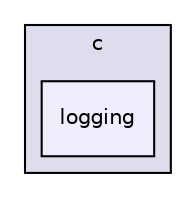 digraph "/home/runner/work/cpp-sdks/cpp-sdks/libs/common/include/launchdarkly/bindings/c/logging" {
  compound=true
  node [ fontsize="10", fontname="Helvetica"];
  edge [ labelfontsize="10", labelfontname="Helvetica"];
  subgraph clusterdir_8793f44c2d95502e0357555087a87bd0 {
    graph [ bgcolor="#ddddee", pencolor="black", label="c" fontname="Helvetica", fontsize="10", URL="dir_8793f44c2d95502e0357555087a87bd0.html"]
  dir_19febdf8894e7e350d8a2a28ddc7f162 [shape=box, label="logging", style="filled", fillcolor="#eeeeff", pencolor="black", URL="dir_19febdf8894e7e350d8a2a28ddc7f162.html"];
  }
}

